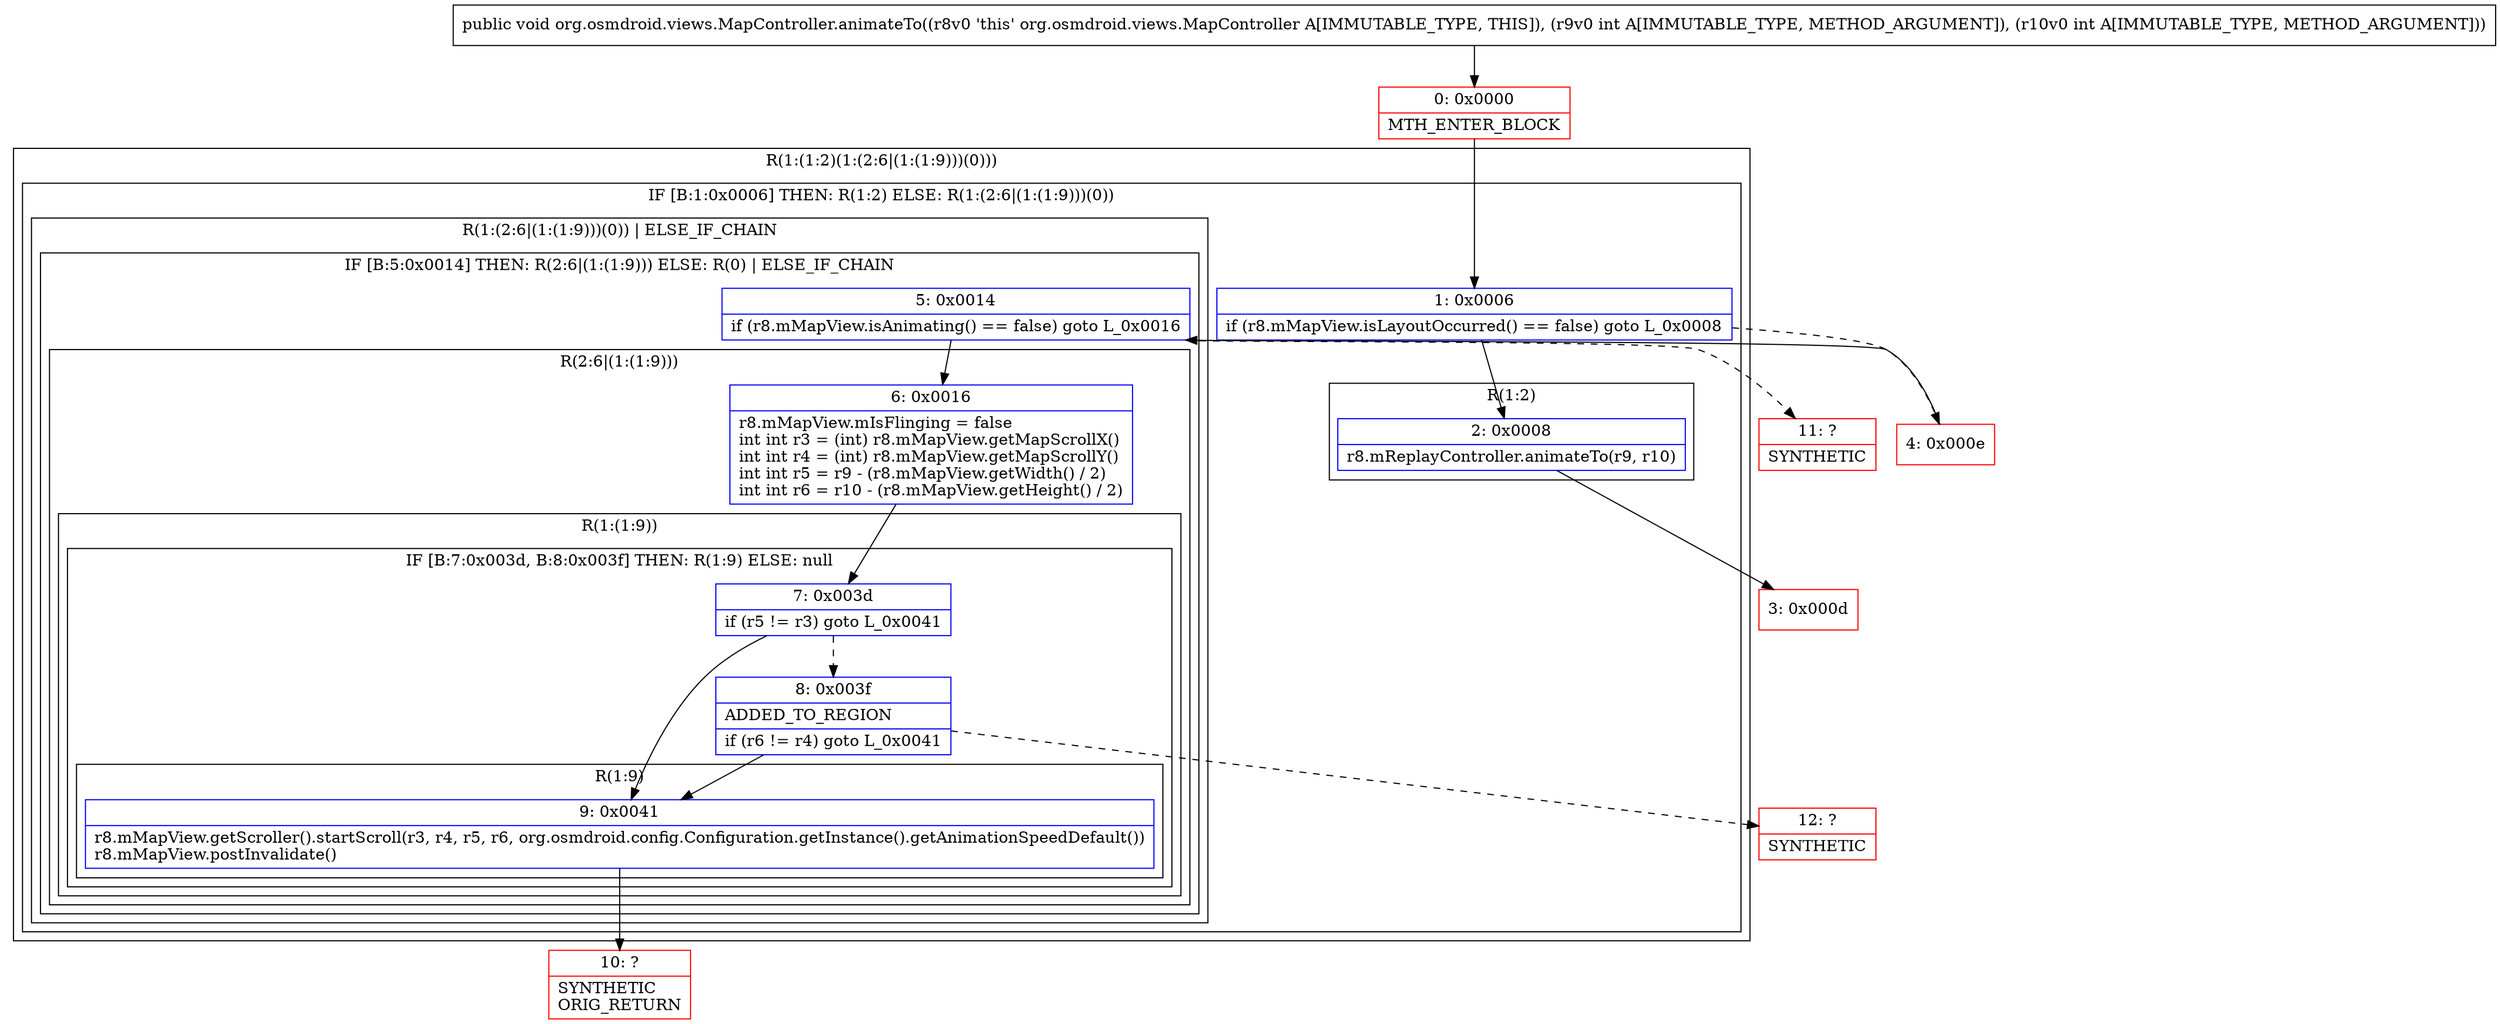 digraph "CFG fororg.osmdroid.views.MapController.animateTo(II)V" {
subgraph cluster_Region_957036451 {
label = "R(1:(1:2)(1:(2:6|(1:(1:9)))(0)))";
node [shape=record,color=blue];
subgraph cluster_IfRegion_384388249 {
label = "IF [B:1:0x0006] THEN: R(1:2) ELSE: R(1:(2:6|(1:(1:9)))(0))";
node [shape=record,color=blue];
Node_1 [shape=record,label="{1\:\ 0x0006|if (r8.mMapView.isLayoutOccurred() == false) goto L_0x0008\l}"];
subgraph cluster_Region_1757593470 {
label = "R(1:2)";
node [shape=record,color=blue];
Node_2 [shape=record,label="{2\:\ 0x0008|r8.mReplayController.animateTo(r9, r10)\l}"];
}
subgraph cluster_Region_1832423904 {
label = "R(1:(2:6|(1:(1:9)))(0)) | ELSE_IF_CHAIN\l";
node [shape=record,color=blue];
subgraph cluster_IfRegion_225314251 {
label = "IF [B:5:0x0014] THEN: R(2:6|(1:(1:9))) ELSE: R(0) | ELSE_IF_CHAIN\l";
node [shape=record,color=blue];
Node_5 [shape=record,label="{5\:\ 0x0014|if (r8.mMapView.isAnimating() == false) goto L_0x0016\l}"];
subgraph cluster_Region_2033294961 {
label = "R(2:6|(1:(1:9)))";
node [shape=record,color=blue];
Node_6 [shape=record,label="{6\:\ 0x0016|r8.mMapView.mIsFlinging = false\lint int r3 = (int) r8.mMapView.getMapScrollX()\lint int r4 = (int) r8.mMapView.getMapScrollY()\lint int r5 = r9 \- (r8.mMapView.getWidth() \/ 2)\lint int r6 = r10 \- (r8.mMapView.getHeight() \/ 2)\l}"];
subgraph cluster_Region_1371479419 {
label = "R(1:(1:9))";
node [shape=record,color=blue];
subgraph cluster_IfRegion_1163170687 {
label = "IF [B:7:0x003d, B:8:0x003f] THEN: R(1:9) ELSE: null";
node [shape=record,color=blue];
Node_7 [shape=record,label="{7\:\ 0x003d|if (r5 != r3) goto L_0x0041\l}"];
Node_8 [shape=record,label="{8\:\ 0x003f|ADDED_TO_REGION\l|if (r6 != r4) goto L_0x0041\l}"];
subgraph cluster_Region_1624350045 {
label = "R(1:9)";
node [shape=record,color=blue];
Node_9 [shape=record,label="{9\:\ 0x0041|r8.mMapView.getScroller().startScroll(r3, r4, r5, r6, org.osmdroid.config.Configuration.getInstance().getAnimationSpeedDefault())\lr8.mMapView.postInvalidate()\l}"];
}
}
}
}
subgraph cluster_Region_754676093 {
label = "R(0)";
node [shape=record,color=blue];
}
}
}
}
}
Node_0 [shape=record,color=red,label="{0\:\ 0x0000|MTH_ENTER_BLOCK\l}"];
Node_3 [shape=record,color=red,label="{3\:\ 0x000d}"];
Node_4 [shape=record,color=red,label="{4\:\ 0x000e}"];
Node_10 [shape=record,color=red,label="{10\:\ ?|SYNTHETIC\lORIG_RETURN\l}"];
Node_11 [shape=record,color=red,label="{11\:\ ?|SYNTHETIC\l}"];
Node_12 [shape=record,color=red,label="{12\:\ ?|SYNTHETIC\l}"];
MethodNode[shape=record,label="{public void org.osmdroid.views.MapController.animateTo((r8v0 'this' org.osmdroid.views.MapController A[IMMUTABLE_TYPE, THIS]), (r9v0 int A[IMMUTABLE_TYPE, METHOD_ARGUMENT]), (r10v0 int A[IMMUTABLE_TYPE, METHOD_ARGUMENT])) }"];
MethodNode -> Node_0;
Node_1 -> Node_2;
Node_1 -> Node_4[style=dashed];
Node_2 -> Node_3;
Node_5 -> Node_6;
Node_5 -> Node_11[style=dashed];
Node_6 -> Node_7;
Node_7 -> Node_8[style=dashed];
Node_7 -> Node_9;
Node_8 -> Node_9;
Node_8 -> Node_12[style=dashed];
Node_9 -> Node_10;
Node_0 -> Node_1;
Node_4 -> Node_5;
}

